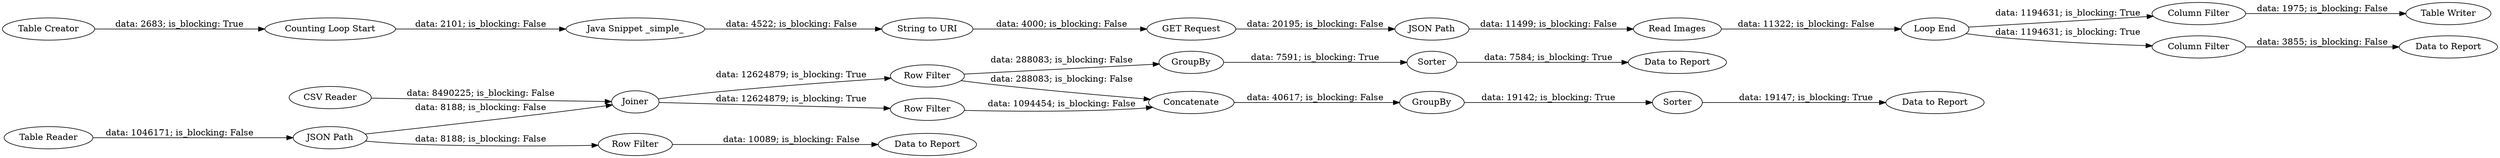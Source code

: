 digraph {
	"6905167089401146055_28" [label="CSV Reader"]
	"6905167089401146055_27" [label="Data to Report"]
	"6905167089401146055_17" [label="Read Images"]
	"6905167089401146055_10" [label="Loop End"]
	"6905167089401146055_36" [label=GroupBy]
	"6905167089401146055_26" [label="Row Filter"]
	"6905167089401146055_40" [label="Data to Report"]
	"6905167089401146055_12" [label="Java Snippet _simple_"]
	"6905167089401146055_13" [label="GET Request"]
	"6905167089401146055_30" [label="Row Filter"]
	"6905167089401146055_34" [label="Row Filter"]
	"6905167089401146055_15" [label="JSON Path"]
	"6905167089401146055_31" [label=GroupBy]
	"6905167089401146055_33" [label="Data to Report"]
	"6905167089401146055_24" [label="JSON Path"]
	"6905167089401146055_38" [label="Data to Report"]
	"6905167089401146055_11" [label="Table Creator"]
	"6905167089401146055_29" [label=Joiner]
	"6905167089401146055_6" [label="Counting Loop Start"]
	"6905167089401146055_37" [label=Sorter]
	"6905167089401146055_23" [label="Table Reader"]
	"6905167089401146055_21" [label="Column Filter"]
	"6905167089401146055_14" [label="String to URI"]
	"6905167089401146055_32" [label=Sorter]
	"6905167089401146055_22" [label="Table Writer"]
	"6905167089401146055_35" [label=Concatenate]
	"6905167089401146055_39" [label="Column Filter"]
	"6905167089401146055_29" -> "6905167089401146055_30" [label="data: 12624879; is_blocking: True"]
	"6905167089401146055_12" -> "6905167089401146055_14" [label="data: 4522; is_blocking: False"]
	"6905167089401146055_30" -> "6905167089401146055_31" [label="data: 288083; is_blocking: False"]
	"6905167089401146055_29" -> "6905167089401146055_34" [label="data: 12624879; is_blocking: True"]
	"6905167089401146055_32" -> "6905167089401146055_33" [label="data: 7584; is_blocking: True"]
	"6905167089401146055_24" -> "6905167089401146055_29" [label="data: 8188; is_blocking: False"]
	"6905167089401146055_24" -> "6905167089401146055_26" [label="data: 8188; is_blocking: False"]
	"6905167089401146055_13" -> "6905167089401146055_15" [label="data: 20195; is_blocking: False"]
	"6905167089401146055_28" -> "6905167089401146055_29" [label="data: 8490225; is_blocking: False"]
	"6905167089401146055_23" -> "6905167089401146055_24" [label="data: 1046171; is_blocking: False"]
	"6905167089401146055_31" -> "6905167089401146055_32" [label="data: 7591; is_blocking: True"]
	"6905167089401146055_10" -> "6905167089401146055_39" [label="data: 1194631; is_blocking: True"]
	"6905167089401146055_17" -> "6905167089401146055_10" [label="data: 11322; is_blocking: False"]
	"6905167089401146055_6" -> "6905167089401146055_12" [label="data: 2101; is_blocking: False"]
	"6905167089401146055_11" -> "6905167089401146055_6" [label="data: 2683; is_blocking: True"]
	"6905167089401146055_36" -> "6905167089401146055_37" [label="data: 19142; is_blocking: True"]
	"6905167089401146055_35" -> "6905167089401146055_36" [label="data: 40617; is_blocking: False"]
	"6905167089401146055_30" -> "6905167089401146055_35" [label="data: 288083; is_blocking: False"]
	"6905167089401146055_14" -> "6905167089401146055_13" [label="data: 4000; is_blocking: False"]
	"6905167089401146055_37" -> "6905167089401146055_38" [label="data: 19147; is_blocking: True"]
	"6905167089401146055_21" -> "6905167089401146055_22" [label="data: 1975; is_blocking: False"]
	"6905167089401146055_26" -> "6905167089401146055_27" [label="data: 10089; is_blocking: False"]
	"6905167089401146055_10" -> "6905167089401146055_21" [label="data: 1194631; is_blocking: True"]
	"6905167089401146055_34" -> "6905167089401146055_35" [label="data: 1094454; is_blocking: False"]
	"6905167089401146055_39" -> "6905167089401146055_40" [label="data: 3855; is_blocking: False"]
	"6905167089401146055_15" -> "6905167089401146055_17" [label="data: 11499; is_blocking: False"]
	rankdir=LR
}
